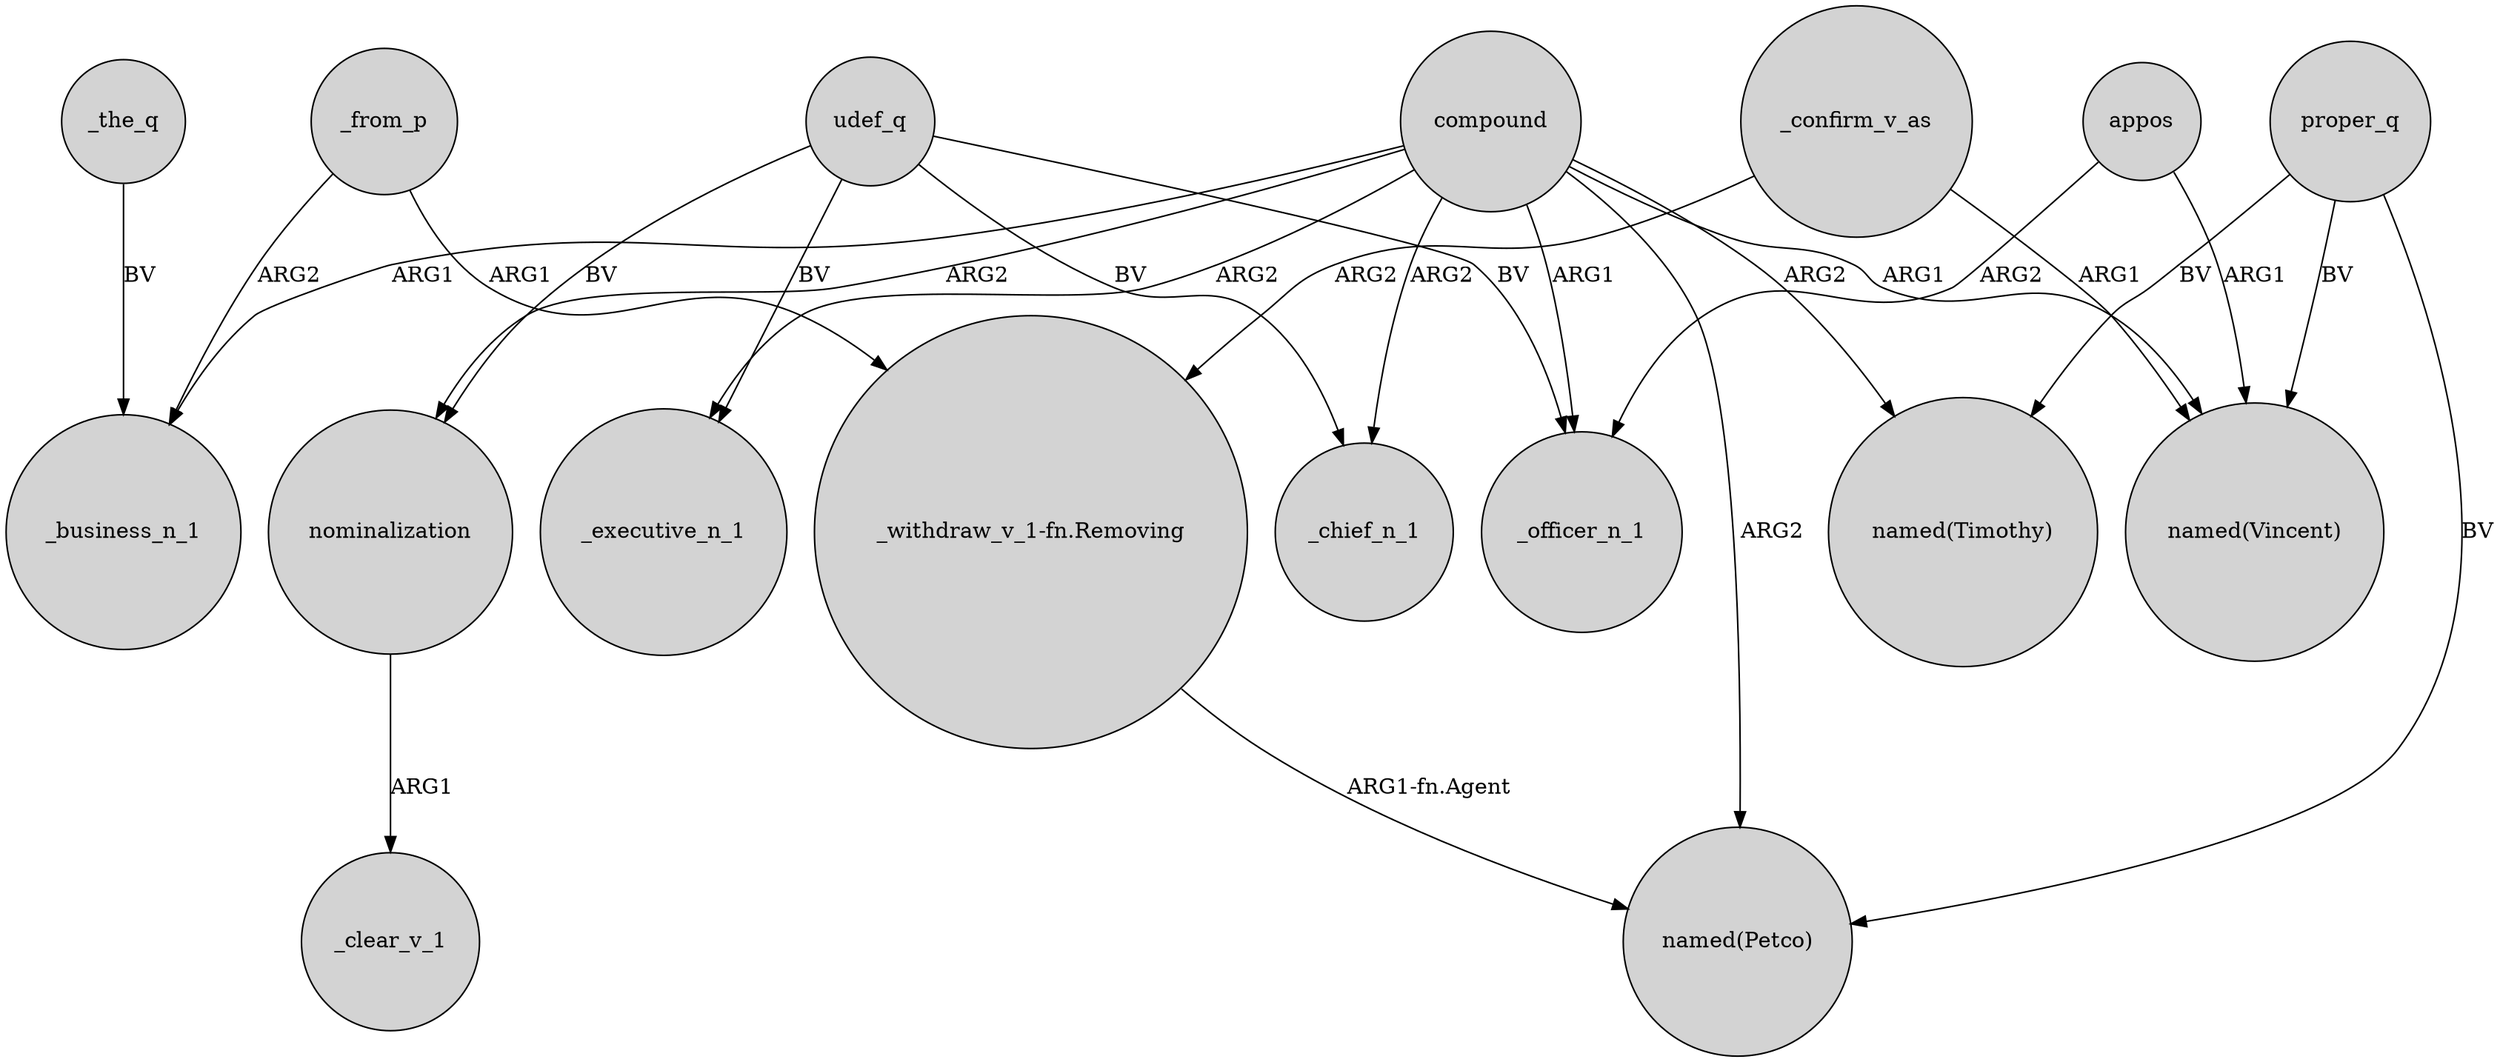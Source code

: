 digraph {
	node [shape=circle style=filled]
	_the_q -> _business_n_1 [label=BV]
	udef_q -> _executive_n_1 [label=BV]
	proper_q -> "named(Petco)" [label=BV]
	compound -> "named(Timothy)" [label=ARG2]
	nominalization -> _clear_v_1 [label=ARG1]
	proper_q -> "named(Vincent)" [label=BV]
	proper_q -> "named(Timothy)" [label=BV]
	compound -> nominalization [label=ARG2]
	_confirm_v_as -> "named(Vincent)" [label=ARG1]
	compound -> _chief_n_1 [label=ARG2]
	compound -> _officer_n_1 [label=ARG1]
	appos -> _officer_n_1 [label=ARG2]
	_confirm_v_as -> "_withdraw_v_1-fn.Removing" [label=ARG2]
	udef_q -> _chief_n_1 [label=BV]
	compound -> _business_n_1 [label=ARG1]
	udef_q -> _officer_n_1 [label=BV]
	appos -> "named(Vincent)" [label=ARG1]
	"_withdraw_v_1-fn.Removing" -> "named(Petco)" [label="ARG1-fn.Agent"]
	compound -> "named(Vincent)" [label=ARG1]
	udef_q -> nominalization [label=BV]
	_from_p -> _business_n_1 [label=ARG2]
	_from_p -> "_withdraw_v_1-fn.Removing" [label=ARG1]
	compound -> _executive_n_1 [label=ARG2]
	compound -> "named(Petco)" [label=ARG2]
}
